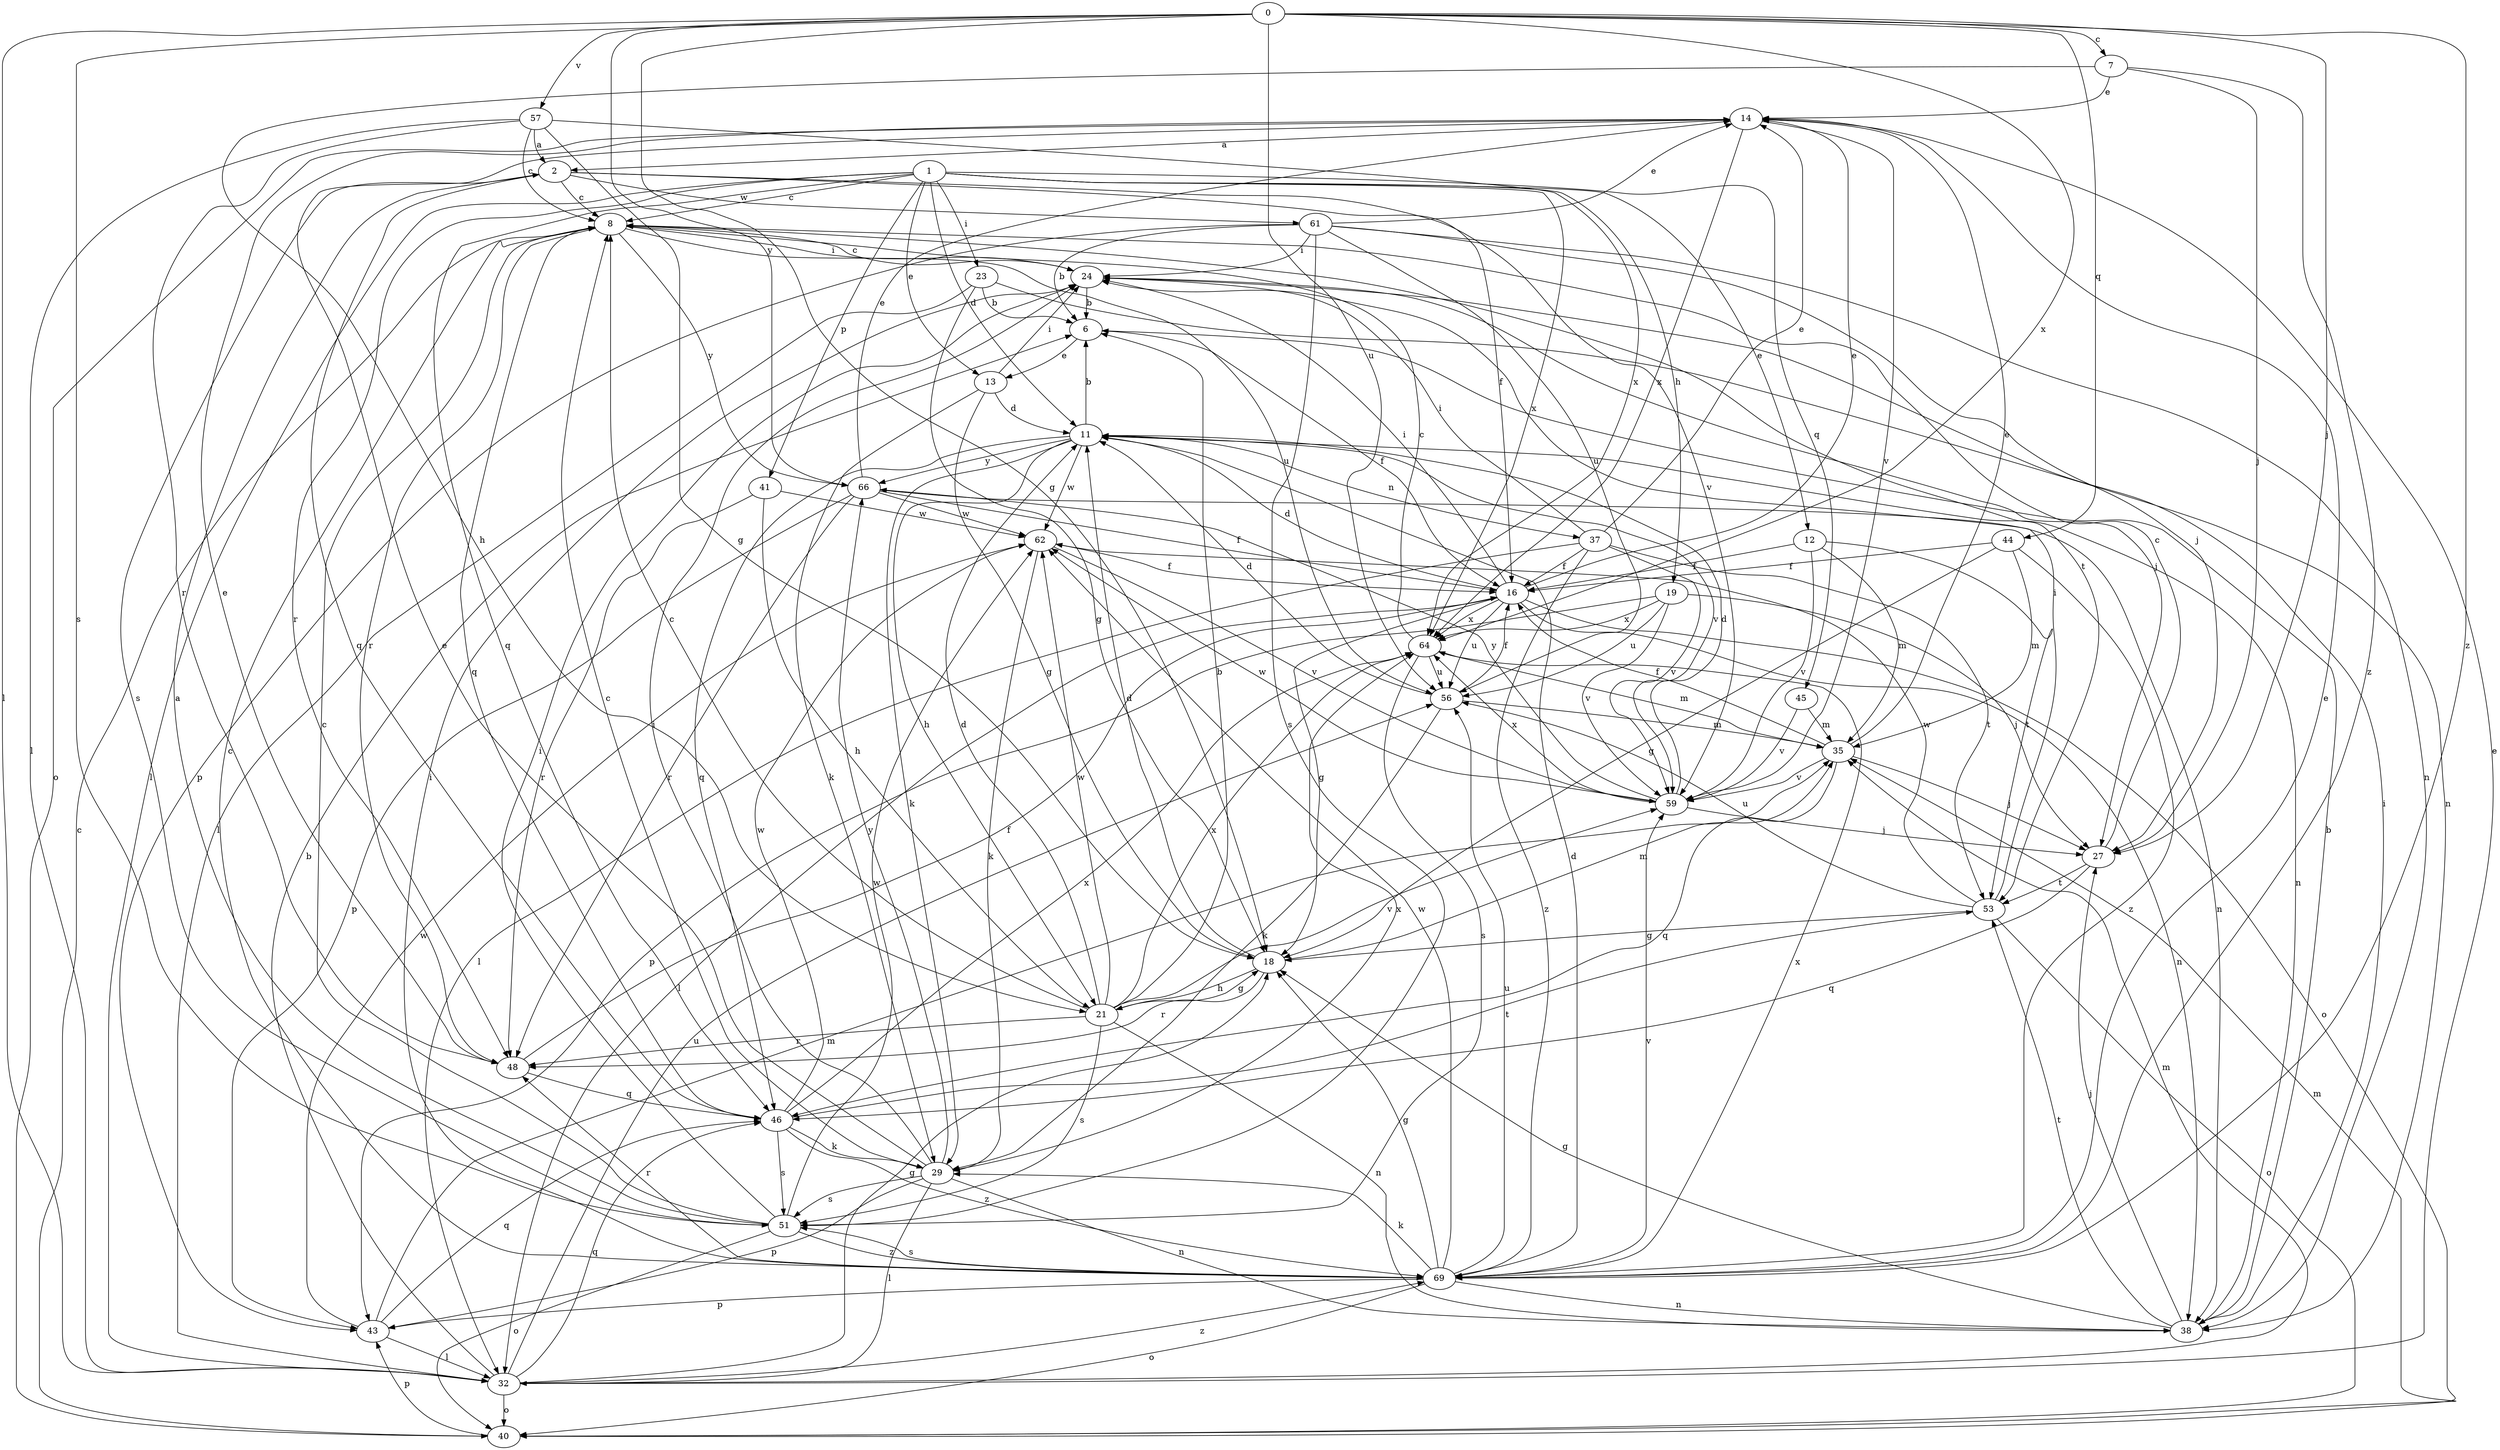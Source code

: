 strict digraph  {
0;
1;
2;
6;
7;
8;
11;
12;
13;
14;
16;
18;
19;
21;
23;
24;
27;
29;
32;
35;
37;
38;
40;
41;
43;
44;
45;
46;
48;
51;
53;
56;
57;
59;
61;
62;
64;
66;
69;
0 -> 7  [label=c];
0 -> 18  [label=g];
0 -> 27  [label=j];
0 -> 32  [label=l];
0 -> 44  [label=q];
0 -> 51  [label=s];
0 -> 56  [label=u];
0 -> 57  [label=v];
0 -> 64  [label=x];
0 -> 66  [label=y];
0 -> 69  [label=z];
1 -> 8  [label=c];
1 -> 11  [label=d];
1 -> 12  [label=e];
1 -> 13  [label=e];
1 -> 19  [label=h];
1 -> 23  [label=i];
1 -> 32  [label=l];
1 -> 41  [label=p];
1 -> 45  [label=q];
1 -> 46  [label=q];
1 -> 48  [label=r];
1 -> 64  [label=x];
2 -> 8  [label=c];
2 -> 16  [label=f];
2 -> 46  [label=q];
2 -> 51  [label=s];
2 -> 59  [label=v];
2 -> 61  [label=w];
6 -> 13  [label=e];
6 -> 16  [label=f];
7 -> 14  [label=e];
7 -> 21  [label=h];
7 -> 27  [label=j];
7 -> 69  [label=z];
8 -> 24  [label=i];
8 -> 46  [label=q];
8 -> 48  [label=r];
8 -> 53  [label=t];
8 -> 56  [label=u];
8 -> 66  [label=y];
11 -> 6  [label=b];
11 -> 21  [label=h];
11 -> 29  [label=k];
11 -> 37  [label=n];
11 -> 38  [label=n];
11 -> 46  [label=q];
11 -> 59  [label=v];
11 -> 62  [label=w];
11 -> 66  [label=y];
12 -> 16  [label=f];
12 -> 35  [label=m];
12 -> 53  [label=t];
12 -> 59  [label=v];
13 -> 11  [label=d];
13 -> 18  [label=g];
13 -> 24  [label=i];
13 -> 29  [label=k];
14 -> 2  [label=a];
14 -> 40  [label=o];
14 -> 59  [label=v];
14 -> 64  [label=x];
16 -> 11  [label=d];
16 -> 14  [label=e];
16 -> 18  [label=g];
16 -> 24  [label=i];
16 -> 32  [label=l];
16 -> 38  [label=n];
16 -> 40  [label=o];
16 -> 56  [label=u];
16 -> 64  [label=x];
18 -> 11  [label=d];
18 -> 21  [label=h];
18 -> 35  [label=m];
18 -> 48  [label=r];
19 -> 27  [label=j];
19 -> 43  [label=p];
19 -> 56  [label=u];
19 -> 59  [label=v];
19 -> 64  [label=x];
21 -> 6  [label=b];
21 -> 8  [label=c];
21 -> 11  [label=d];
21 -> 18  [label=g];
21 -> 38  [label=n];
21 -> 48  [label=r];
21 -> 51  [label=s];
21 -> 59  [label=v];
21 -> 62  [label=w];
21 -> 64  [label=x];
23 -> 6  [label=b];
23 -> 18  [label=g];
23 -> 32  [label=l];
23 -> 38  [label=n];
24 -> 6  [label=b];
24 -> 8  [label=c];
24 -> 27  [label=j];
27 -> 8  [label=c];
27 -> 46  [label=q];
27 -> 53  [label=t];
29 -> 8  [label=c];
29 -> 14  [label=e];
29 -> 24  [label=i];
29 -> 32  [label=l];
29 -> 38  [label=n];
29 -> 43  [label=p];
29 -> 51  [label=s];
29 -> 64  [label=x];
29 -> 66  [label=y];
32 -> 6  [label=b];
32 -> 14  [label=e];
32 -> 18  [label=g];
32 -> 35  [label=m];
32 -> 40  [label=o];
32 -> 46  [label=q];
32 -> 56  [label=u];
32 -> 69  [label=z];
35 -> 14  [label=e];
35 -> 16  [label=f];
35 -> 27  [label=j];
35 -> 46  [label=q];
35 -> 59  [label=v];
37 -> 14  [label=e];
37 -> 16  [label=f];
37 -> 24  [label=i];
37 -> 32  [label=l];
37 -> 53  [label=t];
37 -> 59  [label=v];
37 -> 69  [label=z];
38 -> 6  [label=b];
38 -> 18  [label=g];
38 -> 24  [label=i];
38 -> 27  [label=j];
38 -> 53  [label=t];
40 -> 8  [label=c];
40 -> 35  [label=m];
40 -> 43  [label=p];
41 -> 21  [label=h];
41 -> 48  [label=r];
41 -> 62  [label=w];
43 -> 32  [label=l];
43 -> 35  [label=m];
43 -> 46  [label=q];
43 -> 62  [label=w];
44 -> 16  [label=f];
44 -> 18  [label=g];
44 -> 35  [label=m];
44 -> 69  [label=z];
45 -> 35  [label=m];
45 -> 59  [label=v];
46 -> 29  [label=k];
46 -> 51  [label=s];
46 -> 53  [label=t];
46 -> 62  [label=w];
46 -> 64  [label=x];
46 -> 69  [label=z];
48 -> 14  [label=e];
48 -> 16  [label=f];
48 -> 46  [label=q];
51 -> 2  [label=a];
51 -> 8  [label=c];
51 -> 24  [label=i];
51 -> 40  [label=o];
51 -> 62  [label=w];
51 -> 69  [label=z];
53 -> 18  [label=g];
53 -> 24  [label=i];
53 -> 40  [label=o];
53 -> 56  [label=u];
53 -> 62  [label=w];
56 -> 11  [label=d];
56 -> 16  [label=f];
56 -> 29  [label=k];
56 -> 35  [label=m];
57 -> 2  [label=a];
57 -> 8  [label=c];
57 -> 18  [label=g];
57 -> 32  [label=l];
57 -> 48  [label=r];
57 -> 64  [label=x];
59 -> 11  [label=d];
59 -> 27  [label=j];
59 -> 62  [label=w];
59 -> 64  [label=x];
59 -> 66  [label=y];
61 -> 6  [label=b];
61 -> 14  [label=e];
61 -> 24  [label=i];
61 -> 27  [label=j];
61 -> 38  [label=n];
61 -> 43  [label=p];
61 -> 51  [label=s];
61 -> 56  [label=u];
62 -> 16  [label=f];
62 -> 29  [label=k];
62 -> 59  [label=v];
64 -> 8  [label=c];
64 -> 35  [label=m];
64 -> 51  [label=s];
64 -> 56  [label=u];
66 -> 14  [label=e];
66 -> 16  [label=f];
66 -> 38  [label=n];
66 -> 43  [label=p];
66 -> 48  [label=r];
66 -> 62  [label=w];
69 -> 8  [label=c];
69 -> 11  [label=d];
69 -> 14  [label=e];
69 -> 18  [label=g];
69 -> 24  [label=i];
69 -> 29  [label=k];
69 -> 38  [label=n];
69 -> 40  [label=o];
69 -> 43  [label=p];
69 -> 48  [label=r];
69 -> 51  [label=s];
69 -> 56  [label=u];
69 -> 59  [label=v];
69 -> 62  [label=w];
69 -> 64  [label=x];
}
